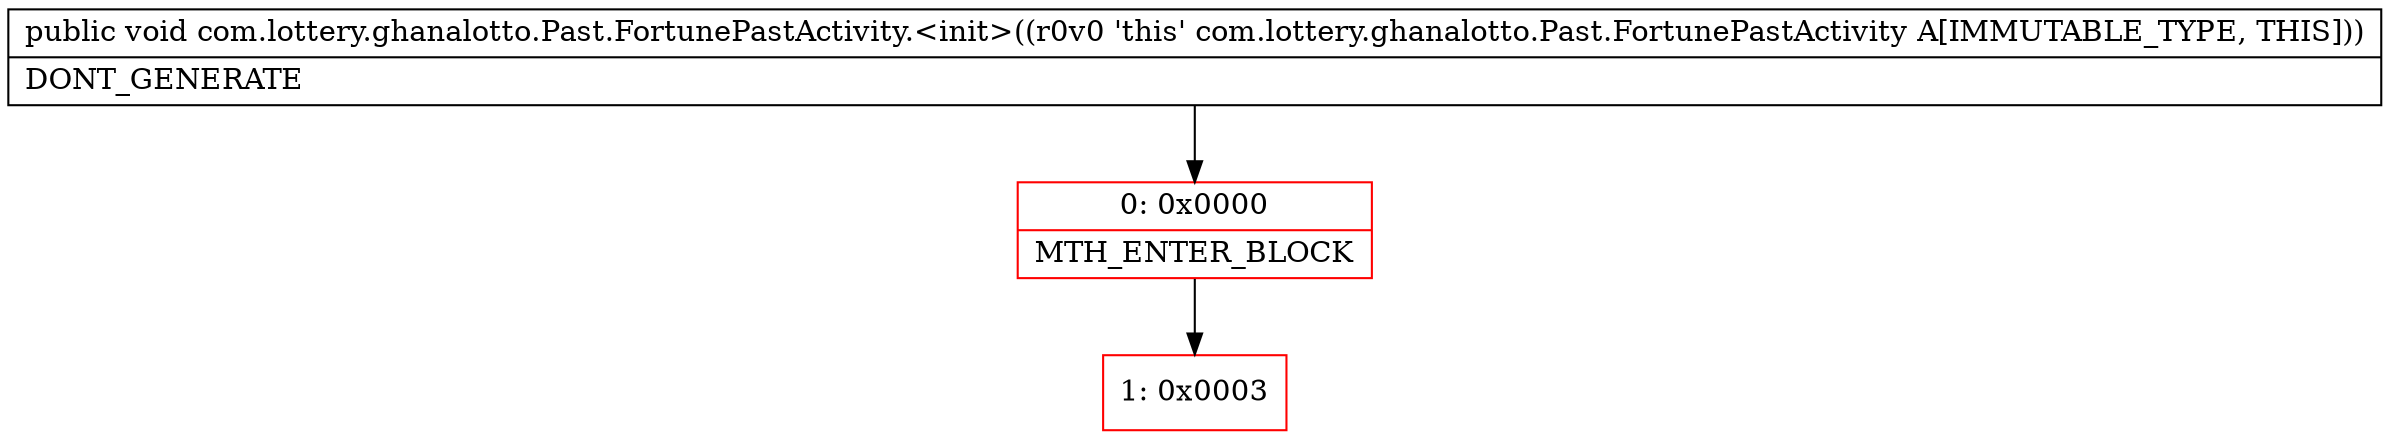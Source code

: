digraph "CFG forcom.lottery.ghanalotto.Past.FortunePastActivity.\<init\>()V" {
subgraph cluster_Region_64280524 {
label = "R(0)";
node [shape=record,color=blue];
}
Node_0 [shape=record,color=red,label="{0\:\ 0x0000|MTH_ENTER_BLOCK\l}"];
Node_1 [shape=record,color=red,label="{1\:\ 0x0003}"];
MethodNode[shape=record,label="{public void com.lottery.ghanalotto.Past.FortunePastActivity.\<init\>((r0v0 'this' com.lottery.ghanalotto.Past.FortunePastActivity A[IMMUTABLE_TYPE, THIS]))  | DONT_GENERATE\l}"];
MethodNode -> Node_0;
Node_0 -> Node_1;
}

